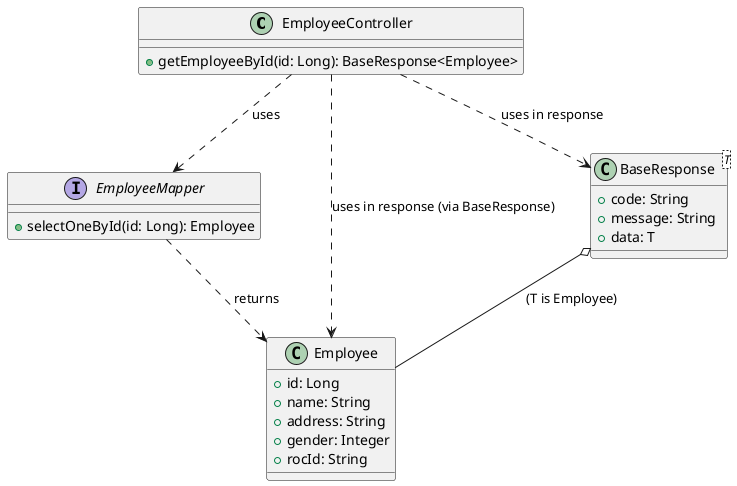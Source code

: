 @startuml
class EmployeeController {
  +getEmployeeById(id: Long): BaseResponse<Employee>
}
interface EmployeeMapper {
  +selectOneById(id: Long): Employee
}
class Employee {
  +id: Long
  +name: String
  +address: String 
  +gender: Integer
  +rocId: String
  ' other fields as per actual entity
}
class BaseResponse<T> {
  +code: String
  +message: String
  +data: T
}

EmployeeController ..> EmployeeMapper : uses
EmployeeController ..> BaseResponse : uses in response
EmployeeController ..> Employee : uses in response (via BaseResponse)
EmployeeMapper ..> Employee : returns
BaseResponse o-- Employee : (T is Employee)
@enduml

